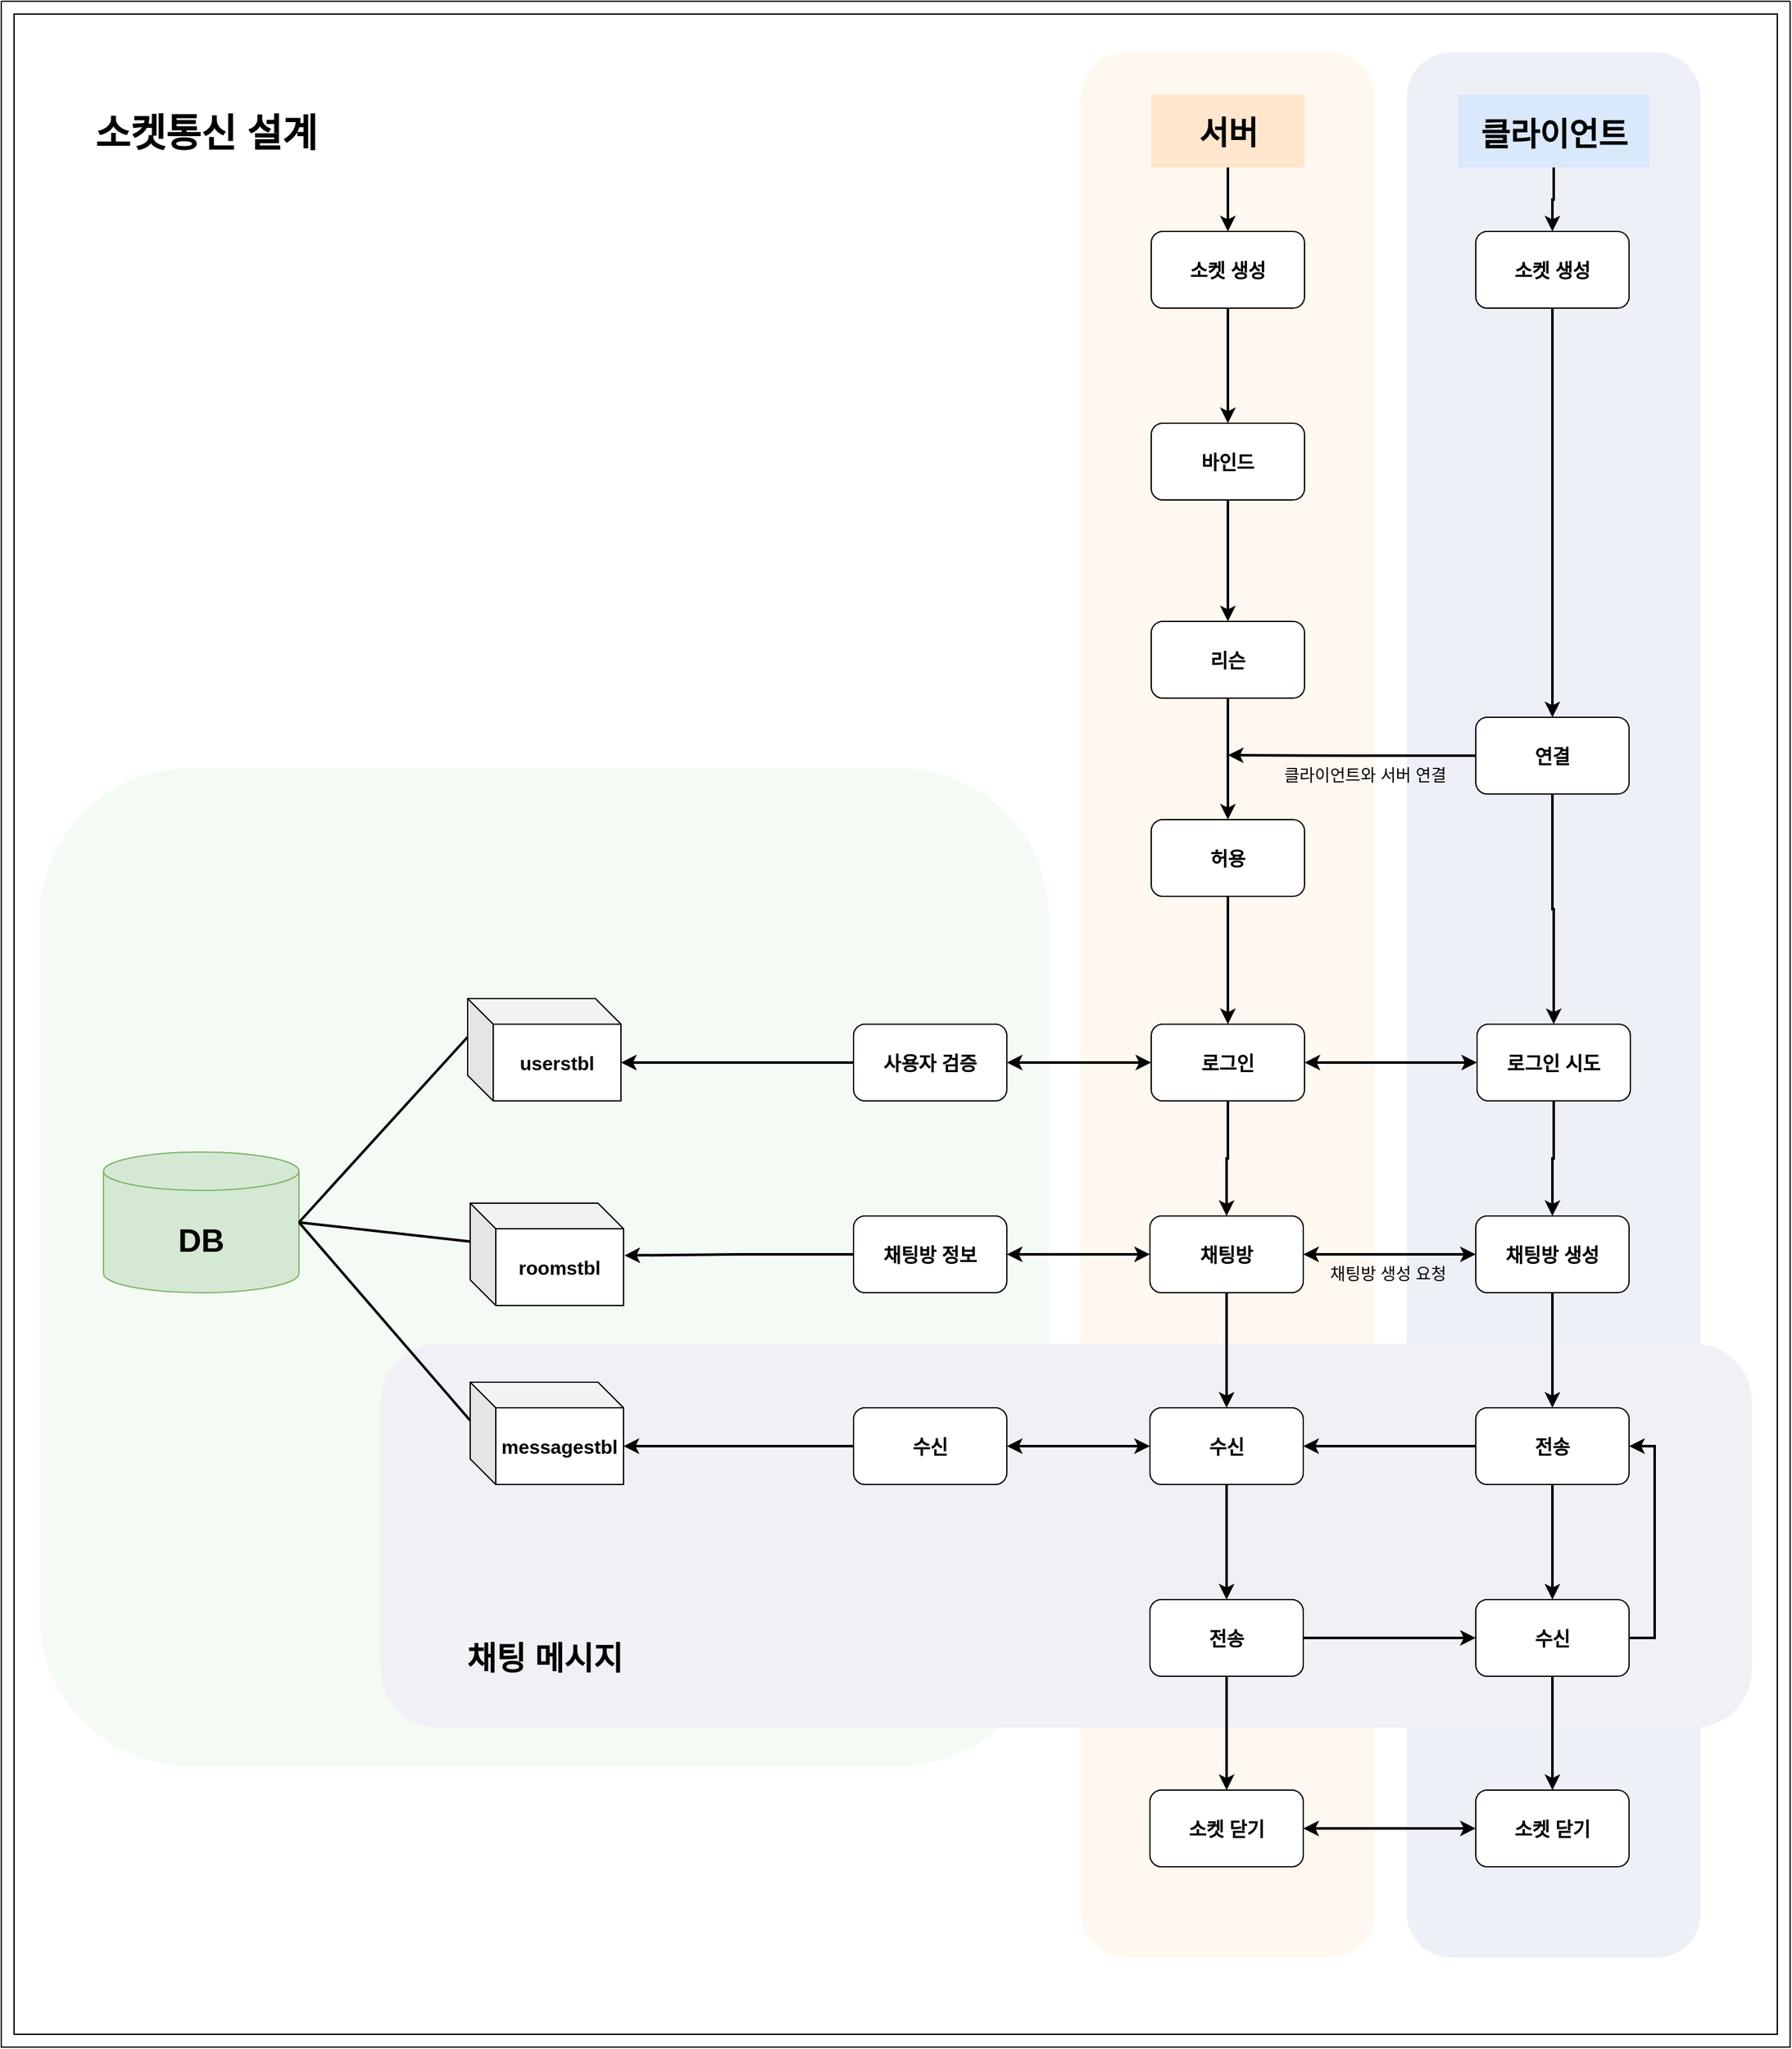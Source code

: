<mxfile version="24.7.10">
  <diagram name="페이지-1" id="bTiiNHjyBIzRynycfl4v">
    <mxGraphModel dx="2514" dy="868" grid="1" gridSize="10" guides="1" tooltips="1" connect="1" arrows="1" fold="1" page="1" pageScale="1" pageWidth="827" pageHeight="1169" math="0" shadow="0">
      <root>
        <mxCell id="0" />
        <mxCell id="1" parent="0" />
        <mxCell id="yUY2D14tYoqnfr_yBajZ-43" value="" style="swimlane;startSize=0;fontSize=25;" parent="1" vertex="1">
          <mxGeometry x="-827" width="1400" height="1600" as="geometry" />
        </mxCell>
        <mxCell id="s178CNuZc9Gh2SPo8cym-2" value="" style="rounded=0;whiteSpace=wrap;html=1;" vertex="1" parent="yUY2D14tYoqnfr_yBajZ-43">
          <mxGeometry x="10" y="10" width="1380" height="1580" as="geometry" />
        </mxCell>
        <mxCell id="s178CNuZc9Gh2SPo8cym-13" value="" style="rounded=1;whiteSpace=wrap;html=1;fillColor=#f4fbf4;strokeColor=none;" vertex="1" parent="yUY2D14tYoqnfr_yBajZ-43">
          <mxGeometry x="30" y="600" width="790" height="780" as="geometry" />
        </mxCell>
        <mxCell id="s178CNuZc9Gh2SPo8cym-11" value="" style="rounded=1;whiteSpace=wrap;html=1;fillColor=#fff8f0;strokeColor=none;" vertex="1" parent="yUY2D14tYoqnfr_yBajZ-43">
          <mxGeometry x="845" y="40" width="230" height="1490" as="geometry" />
        </mxCell>
        <mxCell id="s178CNuZc9Gh2SPo8cym-12" value="" style="rounded=1;whiteSpace=wrap;html=1;fillColor=#edf1f7;strokeColor=none;" vertex="1" parent="yUY2D14tYoqnfr_yBajZ-43">
          <mxGeometry x="1100" y="40" width="230" height="1490" as="geometry" />
        </mxCell>
        <mxCell id="s178CNuZc9Gh2SPo8cym-40" value="" style="rounded=1;whiteSpace=wrap;html=1;fillColor=#f3eff6;strokeColor=none;gradientColor=none;fontStyle=1" vertex="1" parent="yUY2D14tYoqnfr_yBajZ-43">
          <mxGeometry x="297" y="1050" width="1073" height="300" as="geometry" />
        </mxCell>
        <mxCell id="g9z6lTZiuhYvATAemZ8_-23" value="소켓 생성" style="rounded=1;whiteSpace=wrap;html=1;fontStyle=1;fontSize=15;strokeColor=default;" parent="yUY2D14tYoqnfr_yBajZ-43" vertex="1">
          <mxGeometry x="1154" y="180" width="120" height="60" as="geometry" />
        </mxCell>
        <mxCell id="g9z6lTZiuhYvATAemZ8_-5" value="리슨" style="rounded=1;whiteSpace=wrap;html=1;fontStyle=1;fontSize=15;strokeColor=default;" parent="yUY2D14tYoqnfr_yBajZ-43" vertex="1">
          <mxGeometry x="900" y="485" width="120" height="60" as="geometry" />
        </mxCell>
        <mxCell id="yUY2D14tYoqnfr_yBajZ-41" value="DB" style="shape=cylinder3;whiteSpace=wrap;html=1;boundedLbl=1;backgroundOutline=1;size=15;fillColor=#d5e8d4;strokeColor=#82b366;fontStyle=1;fontSize=25;" parent="yUY2D14tYoqnfr_yBajZ-43" vertex="1">
          <mxGeometry x="80" y="900" width="153" height="110" as="geometry" />
        </mxCell>
        <mxCell id="s178CNuZc9Gh2SPo8cym-3" value="" style="rounded=0;whiteSpace=wrap;html=1;fillColor=#ffe6cc;strokeColor=none;fontStyle=0" vertex="1" parent="yUY2D14tYoqnfr_yBajZ-43">
          <mxGeometry x="900" y="73" width="120" height="57" as="geometry" />
        </mxCell>
        <mxCell id="g9z6lTZiuhYvATAemZ8_-31" value="서버" style="text;html=1;align=center;verticalAlign=middle;resizable=0;points=[];autosize=1;strokeColor=none;fillColor=none;fontSize=25;fontStyle=1" parent="yUY2D14tYoqnfr_yBajZ-43" vertex="1">
          <mxGeometry x="925" y="81.5" width="70" height="40" as="geometry" />
        </mxCell>
        <mxCell id="s178CNuZc9Gh2SPo8cym-4" value="" style="rounded=0;whiteSpace=wrap;html=1;fillColor=#dae8fc;strokeColor=none;fontStyle=0" vertex="1" parent="yUY2D14tYoqnfr_yBajZ-43">
          <mxGeometry x="1140" y="73" width="150" height="57" as="geometry" />
        </mxCell>
        <mxCell id="g9z6lTZiuhYvATAemZ8_-32" value="클라이언트" style="text;html=1;align=center;verticalAlign=middle;resizable=0;points=[];autosize=1;strokeColor=none;fillColor=#dae8fc;fontSize=25;fontStyle=1" parent="yUY2D14tYoqnfr_yBajZ-43" vertex="1">
          <mxGeometry x="1140" y="83" width="150" height="40" as="geometry" />
        </mxCell>
        <mxCell id="yUY2D14tYoqnfr_yBajZ-24" value="채팅방 정보" style="rounded=1;whiteSpace=wrap;html=1;fontStyle=1;fontSize=15;strokeColor=default;" parent="yUY2D14tYoqnfr_yBajZ-43" vertex="1">
          <mxGeometry x="667" y="950" width="120" height="60" as="geometry" />
        </mxCell>
        <mxCell id="yUY2D14tYoqnfr_yBajZ-35" value="roomstbl" style="shape=cube;whiteSpace=wrap;html=1;boundedLbl=1;backgroundOutline=1;darkOpacity=0.05;darkOpacity2=0.1;fontStyle=1;fontSize=15;" parent="yUY2D14tYoqnfr_yBajZ-43" vertex="1">
          <mxGeometry x="367" y="940" width="120" height="80" as="geometry" />
        </mxCell>
        <mxCell id="g9z6lTZiuhYvATAemZ8_-8" value="연결" style="rounded=1;whiteSpace=wrap;html=1;fontStyle=1;fontSize=15;strokeColor=default;" parent="yUY2D14tYoqnfr_yBajZ-43" vertex="1">
          <mxGeometry x="1154" y="560" width="120" height="60" as="geometry" />
        </mxCell>
        <mxCell id="yUY2D14tYoqnfr_yBajZ-4" value="사용자 검증" style="rounded=1;whiteSpace=wrap;html=1;fontStyle=1;fontSize=15;strokeColor=default;" parent="yUY2D14tYoqnfr_yBajZ-43" vertex="1">
          <mxGeometry x="667" y="800" width="120" height="60" as="geometry" />
        </mxCell>
        <mxCell id="yUY2D14tYoqnfr_yBajZ-15" value="userstbl" style="shape=cube;whiteSpace=wrap;html=1;boundedLbl=1;backgroundOutline=1;darkOpacity=0.05;darkOpacity2=0.1;fontStyle=1;fontSize=15;" parent="yUY2D14tYoqnfr_yBajZ-43" vertex="1">
          <mxGeometry x="365" y="780" width="120" height="80" as="geometry" />
        </mxCell>
        <mxCell id="g9z6lTZiuhYvATAemZ8_-6" value="허용" style="rounded=1;whiteSpace=wrap;html=1;fontStyle=1;fontSize=15;strokeColor=default;" parent="yUY2D14tYoqnfr_yBajZ-43" vertex="1">
          <mxGeometry x="900" y="640" width="120" height="60" as="geometry" />
        </mxCell>
        <mxCell id="g9z6lTZiuhYvATAemZ8_-14" value="소켓 닫기" style="rounded=1;whiteSpace=wrap;html=1;fontStyle=1;fontSize=15;strokeColor=default;" parent="yUY2D14tYoqnfr_yBajZ-43" vertex="1">
          <mxGeometry x="1154" y="1399" width="120" height="60" as="geometry" />
        </mxCell>
        <mxCell id="yUY2D14tYoqnfr_yBajZ-18" value="채팅방 생성" style="rounded=1;whiteSpace=wrap;html=1;fontStyle=1;fontSize=15;strokeColor=default;" parent="yUY2D14tYoqnfr_yBajZ-43" vertex="1">
          <mxGeometry x="1154" y="950" width="120" height="60" as="geometry" />
        </mxCell>
        <mxCell id="g9z6lTZiuhYvATAemZ8_-15" value="소켓 닫기" style="rounded=1;whiteSpace=wrap;html=1;fontStyle=1;fontSize=15;strokeColor=default;" parent="yUY2D14tYoqnfr_yBajZ-43" vertex="1">
          <mxGeometry x="899" y="1399" width="120" height="60" as="geometry" />
        </mxCell>
        <mxCell id="yUY2D14tYoqnfr_yBajZ-19" value="채팅방" style="rounded=1;whiteSpace=wrap;html=1;fontStyle=1;fontSize=15;strokeColor=default;" parent="yUY2D14tYoqnfr_yBajZ-43" vertex="1">
          <mxGeometry x="899" y="950" width="120" height="60" as="geometry" />
        </mxCell>
        <mxCell id="s178CNuZc9Gh2SPo8cym-23" value="로그인" style="rounded=1;whiteSpace=wrap;html=1;fontStyle=1;fontSize=15;strokeColor=default;" vertex="1" parent="yUY2D14tYoqnfr_yBajZ-43">
          <mxGeometry x="900" y="800" width="120" height="60" as="geometry" />
        </mxCell>
        <mxCell id="s178CNuZc9Gh2SPo8cym-25" value="로그인 시도" style="rounded=1;whiteSpace=wrap;html=1;fontStyle=1;fontSize=15;strokeColor=default;" vertex="1" parent="yUY2D14tYoqnfr_yBajZ-43">
          <mxGeometry x="1155" y="800" width="120" height="60" as="geometry" />
        </mxCell>
        <mxCell id="g9z6lTZiuhYvATAemZ8_-34" value="수신" style="rounded=1;whiteSpace=wrap;html=1;fontStyle=1;fontSize=15;strokeColor=default;" parent="yUY2D14tYoqnfr_yBajZ-43" vertex="1">
          <mxGeometry x="667" y="1100" width="120" height="60" as="geometry" />
        </mxCell>
        <mxCell id="yUY2D14tYoqnfr_yBajZ-16" value="messagestbl" style="shape=cube;whiteSpace=wrap;html=1;boundedLbl=1;backgroundOutline=1;darkOpacity=0.05;darkOpacity2=0.1;fontStyle=1;fontSize=15;" parent="yUY2D14tYoqnfr_yBajZ-43" vertex="1">
          <mxGeometry x="367" y="1080" width="120" height="80" as="geometry" />
        </mxCell>
        <mxCell id="g9z6lTZiuhYvATAemZ8_-10" value="전송" style="rounded=1;whiteSpace=wrap;html=1;fontStyle=1;fontSize=15;strokeColor=default;" parent="yUY2D14tYoqnfr_yBajZ-43" vertex="1">
          <mxGeometry x="1154" y="1100" width="120" height="60" as="geometry" />
        </mxCell>
        <mxCell id="g9z6lTZiuhYvATAemZ8_-12" value="수신" style="rounded=1;whiteSpace=wrap;html=1;fontStyle=1;fontSize=15;strokeColor=default;" parent="yUY2D14tYoqnfr_yBajZ-43" vertex="1">
          <mxGeometry x="1154" y="1250" width="120" height="60" as="geometry" />
        </mxCell>
        <mxCell id="g9z6lTZiuhYvATAemZ8_-9" value="수신" style="rounded=1;whiteSpace=wrap;html=1;fontStyle=1;fontSize=15;strokeColor=default;" parent="yUY2D14tYoqnfr_yBajZ-43" vertex="1">
          <mxGeometry x="899" y="1100" width="120" height="60" as="geometry" />
        </mxCell>
        <mxCell id="g9z6lTZiuhYvATAemZ8_-11" value="전송" style="rounded=1;whiteSpace=wrap;html=1;fontStyle=1;fontSize=15;strokeColor=default;" parent="yUY2D14tYoqnfr_yBajZ-43" vertex="1">
          <mxGeometry x="899" y="1250" width="120" height="60" as="geometry" />
        </mxCell>
        <mxCell id="s178CNuZc9Gh2SPo8cym-41" value="채팅 메시지" style="text;html=1;align=center;verticalAlign=middle;whiteSpace=wrap;rounded=0;fontSize=25;fontStyle=1" vertex="1" parent="yUY2D14tYoqnfr_yBajZ-43">
          <mxGeometry x="333.5" y="1270" width="183" height="50" as="geometry" />
        </mxCell>
        <mxCell id="s178CNuZc9Gh2SPo8cym-42" value="클라이언트와 서버 연결" style="text;html=1;align=center;verticalAlign=middle;resizable=0;points=[];autosize=1;strokeColor=none;fillColor=none;fontSize=13;" vertex="1" parent="yUY2D14tYoqnfr_yBajZ-43">
          <mxGeometry x="987" y="590" width="160" height="30" as="geometry" />
        </mxCell>
        <mxCell id="g9z6lTZiuhYvATAemZ8_-25" style="edgeStyle=orthogonalEdgeStyle;rounded=0;orthogonalLoop=1;jettySize=auto;html=1;exitX=0.5;exitY=1;exitDx=0;exitDy=0;entryX=0.5;entryY=0;entryDx=0;entryDy=0;fontStyle=0;fontSize=15;strokeWidth=2;" parent="yUY2D14tYoqnfr_yBajZ-43" source="g9z6lTZiuhYvATAemZ8_-23" target="g9z6lTZiuhYvATAemZ8_-8" edge="1">
          <mxGeometry relative="1" as="geometry" />
        </mxCell>
        <mxCell id="s178CNuZc9Gh2SPo8cym-7" style="edgeStyle=orthogonalEdgeStyle;rounded=0;orthogonalLoop=1;jettySize=auto;html=1;exitX=0.5;exitY=1;exitDx=0;exitDy=0;entryX=0.5;entryY=0;entryDx=0;entryDy=0;fontStyle=0;strokeWidth=2;" edge="1" parent="yUY2D14tYoqnfr_yBajZ-43" source="s178CNuZc9Gh2SPo8cym-4" target="g9z6lTZiuhYvATAemZ8_-23">
          <mxGeometry relative="1" as="geometry" />
        </mxCell>
        <mxCell id="yUY2D14tYoqnfr_yBajZ-47" value="" style="endArrow=none;html=1;rounded=0;entryX=0;entryY=0;entryDx=0;entryDy=30;entryPerimeter=0;exitX=1;exitY=0.5;exitDx=0;exitDy=0;exitPerimeter=0;fontStyle=0;strokeWidth=2;" parent="yUY2D14tYoqnfr_yBajZ-43" source="yUY2D14tYoqnfr_yBajZ-41" target="yUY2D14tYoqnfr_yBajZ-15" edge="1">
          <mxGeometry width="50" height="50" relative="1" as="geometry">
            <mxPoint x="310" y="1085" as="sourcePoint" />
            <mxPoint x="360" y="1035" as="targetPoint" />
          </mxGeometry>
        </mxCell>
        <mxCell id="yUY2D14tYoqnfr_yBajZ-48" value="" style="endArrow=none;html=1;rounded=0;entryX=0;entryY=0;entryDx=0;entryDy=30;entryPerimeter=0;exitX=1;exitY=0.5;exitDx=0;exitDy=0;exitPerimeter=0;fontStyle=0;strokeWidth=2;" parent="yUY2D14tYoqnfr_yBajZ-43" source="yUY2D14tYoqnfr_yBajZ-41" target="yUY2D14tYoqnfr_yBajZ-16" edge="1">
          <mxGeometry width="50" height="50" relative="1" as="geometry">
            <mxPoint x="220.0" y="905" as="sourcePoint" />
            <mxPoint x="347" y="950" as="targetPoint" />
          </mxGeometry>
        </mxCell>
        <mxCell id="yUY2D14tYoqnfr_yBajZ-49" value="" style="endArrow=none;html=1;rounded=0;entryX=0;entryY=0;entryDx=0;entryDy=30;entryPerimeter=0;exitX=1;exitY=0.5;exitDx=0;exitDy=0;exitPerimeter=0;fontStyle=0;strokeWidth=2;" parent="yUY2D14tYoqnfr_yBajZ-43" source="yUY2D14tYoqnfr_yBajZ-41" target="yUY2D14tYoqnfr_yBajZ-35" edge="1">
          <mxGeometry width="50" height="50" relative="1" as="geometry">
            <mxPoint x="-10" y="1030" as="sourcePoint" />
            <mxPoint x="347" y="950" as="targetPoint" />
          </mxGeometry>
        </mxCell>
        <mxCell id="yUY2D14tYoqnfr_yBajZ-37" style="edgeStyle=orthogonalEdgeStyle;rounded=0;orthogonalLoop=1;jettySize=auto;html=1;exitX=0;exitY=0.5;exitDx=0;exitDy=0;entryX=1.006;entryY=0.511;entryDx=0;entryDy=0;entryPerimeter=0;fontStyle=0;fontSize=15;strokeWidth=2;" parent="yUY2D14tYoqnfr_yBajZ-43" source="yUY2D14tYoqnfr_yBajZ-24" target="yUY2D14tYoqnfr_yBajZ-35" edge="1">
          <mxGeometry relative="1" as="geometry" />
        </mxCell>
        <mxCell id="s178CNuZc9Gh2SPo8cym-22" style="edgeStyle=orthogonalEdgeStyle;rounded=0;orthogonalLoop=1;jettySize=auto;html=1;exitX=0;exitY=0.5;exitDx=0;exitDy=0;fontStyle=0;fontSize=15;strokeWidth=2;" edge="1" parent="yUY2D14tYoqnfr_yBajZ-43" source="g9z6lTZiuhYvATAemZ8_-8">
          <mxGeometry relative="1" as="geometry">
            <mxPoint x="960" y="589.647" as="targetPoint" />
          </mxGeometry>
        </mxCell>
        <mxCell id="s178CNuZc9Gh2SPo8cym-26" style="edgeStyle=orthogonalEdgeStyle;rounded=0;orthogonalLoop=1;jettySize=auto;html=1;exitX=0.5;exitY=1;exitDx=0;exitDy=0;entryX=0.5;entryY=0;entryDx=0;entryDy=0;fontStyle=0;fontSize=15;strokeWidth=2;" edge="1" parent="yUY2D14tYoqnfr_yBajZ-43" source="g9z6lTZiuhYvATAemZ8_-8" target="s178CNuZc9Gh2SPo8cym-25">
          <mxGeometry relative="1" as="geometry" />
        </mxCell>
        <mxCell id="yUY2D14tYoqnfr_yBajZ-36" style="edgeStyle=orthogonalEdgeStyle;rounded=0;orthogonalLoop=1;jettySize=auto;html=1;exitX=0;exitY=0.5;exitDx=0;exitDy=0;entryX=0;entryY=0;entryDx=120.0;entryDy=50;entryPerimeter=0;fontStyle=0;fontSize=15;strokeWidth=2;" parent="yUY2D14tYoqnfr_yBajZ-43" source="yUY2D14tYoqnfr_yBajZ-4" target="yUY2D14tYoqnfr_yBajZ-15" edge="1">
          <mxGeometry relative="1" as="geometry" />
        </mxCell>
        <mxCell id="s178CNuZc9Gh2SPo8cym-24" style="edgeStyle=orthogonalEdgeStyle;rounded=0;orthogonalLoop=1;jettySize=auto;html=1;exitX=0.5;exitY=1;exitDx=0;exitDy=0;entryX=0.5;entryY=0;entryDx=0;entryDy=0;fontStyle=0;fontSize=15;strokeWidth=2;" edge="1" parent="yUY2D14tYoqnfr_yBajZ-43" source="g9z6lTZiuhYvATAemZ8_-6" target="s178CNuZc9Gh2SPo8cym-23">
          <mxGeometry relative="1" as="geometry" />
        </mxCell>
        <mxCell id="g9z6lTZiuhYvATAemZ8_-43" style="edgeStyle=orthogonalEdgeStyle;rounded=0;orthogonalLoop=1;jettySize=auto;html=1;exitX=0.5;exitY=1;exitDx=0;exitDy=0;entryX=0.5;entryY=0;entryDx=0;entryDy=0;fontStyle=0;fontSize=15;strokeWidth=2;" parent="yUY2D14tYoqnfr_yBajZ-43" source="g9z6lTZiuhYvATAemZ8_-12" target="g9z6lTZiuhYvATAemZ8_-14" edge="1">
          <mxGeometry relative="1" as="geometry" />
        </mxCell>
        <mxCell id="yUY2D14tYoqnfr_yBajZ-34" style="edgeStyle=orthogonalEdgeStyle;rounded=0;orthogonalLoop=1;jettySize=auto;html=1;exitX=0.5;exitY=1;exitDx=0;exitDy=0;entryX=0.5;entryY=0;entryDx=0;entryDy=0;fontStyle=0;fontSize=15;strokeWidth=2;" parent="yUY2D14tYoqnfr_yBajZ-43" source="yUY2D14tYoqnfr_yBajZ-18" target="g9z6lTZiuhYvATAemZ8_-10" edge="1">
          <mxGeometry relative="1" as="geometry" />
        </mxCell>
        <mxCell id="s178CNuZc9Gh2SPo8cym-35" style="edgeStyle=orthogonalEdgeStyle;rounded=0;orthogonalLoop=1;jettySize=auto;html=1;exitX=0.5;exitY=1;exitDx=0;exitDy=0;entryX=0.5;entryY=0;entryDx=0;entryDy=0;fontStyle=0;fontSize=15;strokeWidth=2;" edge="1" parent="yUY2D14tYoqnfr_yBajZ-43" source="g9z6lTZiuhYvATAemZ8_-11" target="g9z6lTZiuhYvATAemZ8_-15">
          <mxGeometry relative="1" as="geometry">
            <mxPoint x="-20" y="1350" as="targetPoint" />
          </mxGeometry>
        </mxCell>
        <mxCell id="yUY2D14tYoqnfr_yBajZ-33" style="edgeStyle=orthogonalEdgeStyle;rounded=0;orthogonalLoop=1;jettySize=auto;html=1;exitX=0.5;exitY=1;exitDx=0;exitDy=0;entryX=0.5;entryY=0;entryDx=0;entryDy=0;fontStyle=0;fontSize=15;strokeWidth=2;" parent="yUY2D14tYoqnfr_yBajZ-43" source="yUY2D14tYoqnfr_yBajZ-19" target="g9z6lTZiuhYvATAemZ8_-9" edge="1">
          <mxGeometry relative="1" as="geometry" />
        </mxCell>
        <mxCell id="yUY2D14tYoqnfr_yBajZ-25" value="" style="endArrow=classic;startArrow=classic;html=1;rounded=0;entryX=0;entryY=0.5;entryDx=0;entryDy=0;exitX=1;exitY=0.5;exitDx=0;exitDy=0;fontStyle=0;fontSize=15;strokeWidth=2;" parent="yUY2D14tYoqnfr_yBajZ-43" source="yUY2D14tYoqnfr_yBajZ-19" target="yUY2D14tYoqnfr_yBajZ-18" edge="1">
          <mxGeometry width="50" height="50" relative="1" as="geometry">
            <mxPoint x="679" y="1170" as="sourcePoint" />
            <mxPoint x="729" y="1120" as="targetPoint" />
          </mxGeometry>
        </mxCell>
        <mxCell id="yUY2D14tYoqnfr_yBajZ-26" value="" style="endArrow=classic;startArrow=classic;html=1;rounded=0;entryX=0;entryY=0.5;entryDx=0;entryDy=0;exitX=1;exitY=0.5;exitDx=0;exitDy=0;fontStyle=0;fontSize=15;strokeWidth=2;" parent="yUY2D14tYoqnfr_yBajZ-43" source="yUY2D14tYoqnfr_yBajZ-24" target="yUY2D14tYoqnfr_yBajZ-19" edge="1">
          <mxGeometry width="50" height="50" relative="1" as="geometry">
            <mxPoint x="680" y="1040" as="sourcePoint" />
            <mxPoint x="730" y="990" as="targetPoint" />
          </mxGeometry>
        </mxCell>
        <mxCell id="s178CNuZc9Gh2SPo8cym-21" style="edgeStyle=orthogonalEdgeStyle;rounded=0;orthogonalLoop=1;jettySize=auto;html=1;exitX=0.5;exitY=1;exitDx=0;exitDy=0;entryX=0.5;entryY=0;entryDx=0;entryDy=0;fontStyle=0;fontSize=15;strokeWidth=2;" edge="1" parent="yUY2D14tYoqnfr_yBajZ-43" source="g9z6lTZiuhYvATAemZ8_-5" target="g9z6lTZiuhYvATAemZ8_-6">
          <mxGeometry relative="1" as="geometry" />
        </mxCell>
        <mxCell id="s178CNuZc9Gh2SPo8cym-31" style="edgeStyle=orthogonalEdgeStyle;rounded=0;orthogonalLoop=1;jettySize=auto;html=1;exitX=0.5;exitY=1;exitDx=0;exitDy=0;entryX=0.5;entryY=0;entryDx=0;entryDy=0;fontStyle=0;fontSize=15;strokeWidth=2;" edge="1" parent="yUY2D14tYoqnfr_yBajZ-43" source="s178CNuZc9Gh2SPo8cym-23" target="yUY2D14tYoqnfr_yBajZ-19">
          <mxGeometry relative="1" as="geometry" />
        </mxCell>
        <mxCell id="s178CNuZc9Gh2SPo8cym-32" style="edgeStyle=orthogonalEdgeStyle;rounded=0;orthogonalLoop=1;jettySize=auto;html=1;exitX=0.5;exitY=1;exitDx=0;exitDy=0;entryX=0.5;entryY=0;entryDx=0;entryDy=0;fontStyle=0;fontSize=15;strokeWidth=2;" edge="1" parent="yUY2D14tYoqnfr_yBajZ-43" source="s178CNuZc9Gh2SPo8cym-25" target="yUY2D14tYoqnfr_yBajZ-18">
          <mxGeometry relative="1" as="geometry" />
        </mxCell>
        <mxCell id="s178CNuZc9Gh2SPo8cym-29" value="" style="endArrow=classic;startArrow=classic;html=1;rounded=0;entryX=0;entryY=0.5;entryDx=0;entryDy=0;exitX=1;exitY=0.5;exitDx=0;exitDy=0;fontStyle=0;fontSize=15;strokeWidth=2;" edge="1" parent="yUY2D14tYoqnfr_yBajZ-43" source="s178CNuZc9Gh2SPo8cym-23" target="s178CNuZc9Gh2SPo8cym-25">
          <mxGeometry width="50" height="50" relative="1" as="geometry">
            <mxPoint x="760" y="940" as="sourcePoint" />
            <mxPoint x="810" y="890" as="targetPoint" />
          </mxGeometry>
        </mxCell>
        <mxCell id="s178CNuZc9Gh2SPo8cym-30" value="" style="endArrow=classic;startArrow=classic;html=1;rounded=0;entryX=0;entryY=0.5;entryDx=0;entryDy=0;exitX=1;exitY=0.5;exitDx=0;exitDy=0;fontStyle=0;fontSize=15;strokeWidth=2;" edge="1" parent="yUY2D14tYoqnfr_yBajZ-43" source="yUY2D14tYoqnfr_yBajZ-4" target="s178CNuZc9Gh2SPo8cym-23">
          <mxGeometry width="50" height="50" relative="1" as="geometry">
            <mxPoint x="760" y="940" as="sourcePoint" />
            <mxPoint x="810" y="890" as="targetPoint" />
          </mxGeometry>
        </mxCell>
        <mxCell id="s178CNuZc9Gh2SPo8cym-34" value="" style="endArrow=classic;startArrow=classic;html=1;rounded=0;entryX=0;entryY=0.5;entryDx=0;entryDy=0;exitX=1;exitY=0.5;exitDx=0;exitDy=0;fontStyle=0;fontSize=15;strokeWidth=2;" edge="1" parent="yUY2D14tYoqnfr_yBajZ-43" source="g9z6lTZiuhYvATAemZ8_-15" target="g9z6lTZiuhYvATAemZ8_-14">
          <mxGeometry width="50" height="50" relative="1" as="geometry">
            <mxPoint x="760" y="1540" as="sourcePoint" />
            <mxPoint x="810" y="1490" as="targetPoint" />
          </mxGeometry>
        </mxCell>
        <mxCell id="yUY2D14tYoqnfr_yBajZ-38" style="edgeStyle=orthogonalEdgeStyle;rounded=0;orthogonalLoop=1;jettySize=auto;html=1;exitX=0;exitY=0.5;exitDx=0;exitDy=0;entryX=0;entryY=0;entryDx=120.0;entryDy=50;entryPerimeter=0;fontStyle=0;fontSize=15;strokeWidth=2;" parent="yUY2D14tYoqnfr_yBajZ-43" source="g9z6lTZiuhYvATAemZ8_-34" target="yUY2D14tYoqnfr_yBajZ-16" edge="1">
          <mxGeometry relative="1" as="geometry" />
        </mxCell>
        <mxCell id="s178CNuZc9Gh2SPo8cym-37" style="edgeStyle=orthogonalEdgeStyle;rounded=0;orthogonalLoop=1;jettySize=auto;html=1;exitX=0.5;exitY=1;exitDx=0;exitDy=0;entryX=0.5;entryY=0;entryDx=0;entryDy=0;fontStyle=0;fontSize=15;strokeWidth=2;" edge="1" parent="yUY2D14tYoqnfr_yBajZ-43" source="g9z6lTZiuhYvATAemZ8_-10" target="g9z6lTZiuhYvATAemZ8_-12">
          <mxGeometry relative="1" as="geometry" />
        </mxCell>
        <mxCell id="s178CNuZc9Gh2SPo8cym-38" style="edgeStyle=orthogonalEdgeStyle;rounded=0;orthogonalLoop=1;jettySize=auto;html=1;exitX=1;exitY=0.5;exitDx=0;exitDy=0;entryX=1;entryY=0.5;entryDx=0;entryDy=0;fontStyle=0;fontSize=15;strokeWidth=2;" edge="1" parent="yUY2D14tYoqnfr_yBajZ-43" source="g9z6lTZiuhYvATAemZ8_-12" target="g9z6lTZiuhYvATAemZ8_-10">
          <mxGeometry relative="1" as="geometry" />
        </mxCell>
        <mxCell id="g9z6lTZiuhYvATAemZ8_-38" style="edgeStyle=orthogonalEdgeStyle;rounded=0;orthogonalLoop=1;jettySize=auto;html=1;exitX=0.5;exitY=1;exitDx=0;exitDy=0;entryX=0.5;entryY=0;entryDx=0;entryDy=0;fontStyle=0;fontSize=15;strokeWidth=2;" parent="yUY2D14tYoqnfr_yBajZ-43" source="g9z6lTZiuhYvATAemZ8_-9" target="g9z6lTZiuhYvATAemZ8_-11" edge="1">
          <mxGeometry relative="1" as="geometry" />
        </mxCell>
        <mxCell id="yUY2D14tYoqnfr_yBajZ-40" value="" style="endArrow=classic;startArrow=classic;html=1;rounded=0;entryX=0;entryY=0.5;entryDx=0;entryDy=0;exitX=1;exitY=0.5;exitDx=0;exitDy=0;fontStyle=0;fontSize=15;strokeWidth=2;" parent="yUY2D14tYoqnfr_yBajZ-43" source="g9z6lTZiuhYvATAemZ8_-34" target="g9z6lTZiuhYvATAemZ8_-9" edge="1">
          <mxGeometry width="50" height="50" relative="1" as="geometry">
            <mxPoint x="680" y="1040" as="sourcePoint" />
            <mxPoint x="730" y="990" as="targetPoint" />
          </mxGeometry>
        </mxCell>
        <mxCell id="g9z6lTZiuhYvATAemZ8_-29" style="edgeStyle=orthogonalEdgeStyle;rounded=0;orthogonalLoop=1;jettySize=auto;html=1;exitX=0;exitY=0.5;exitDx=0;exitDy=0;entryX=1;entryY=0.5;entryDx=0;entryDy=0;fontStyle=0;fontSize=15;strokeWidth=2;" parent="yUY2D14tYoqnfr_yBajZ-43" source="g9z6lTZiuhYvATAemZ8_-10" target="g9z6lTZiuhYvATAemZ8_-9" edge="1">
          <mxGeometry relative="1" as="geometry" />
        </mxCell>
        <mxCell id="g9z6lTZiuhYvATAemZ8_-41" style="edgeStyle=orthogonalEdgeStyle;rounded=0;orthogonalLoop=1;jettySize=auto;html=1;exitX=1;exitY=0.5;exitDx=0;exitDy=0;entryX=0;entryY=0.5;entryDx=0;entryDy=0;fontStyle=0;fontSize=15;strokeWidth=2;" parent="yUY2D14tYoqnfr_yBajZ-43" source="g9z6lTZiuhYvATAemZ8_-11" target="g9z6lTZiuhYvATAemZ8_-12" edge="1">
          <mxGeometry relative="1" as="geometry" />
        </mxCell>
        <mxCell id="s178CNuZc9Gh2SPo8cym-43" value="채팅방 생성 요청" style="text;html=1;align=center;verticalAlign=middle;resizable=0;points=[];autosize=1;strokeColor=none;fillColor=none;fontSize=13;" vertex="1" parent="yUY2D14tYoqnfr_yBajZ-43">
          <mxGeometry x="1025" y="980" width="120" height="30" as="geometry" />
        </mxCell>
        <mxCell id="s178CNuZc9Gh2SPo8cym-1" value="소켓통신 설계" style="text;html=1;align=center;verticalAlign=middle;resizable=0;points=[];autosize=1;strokeColor=none;fillColor=none;fontSize=30;fontStyle=1" vertex="1" parent="1">
          <mxGeometry x="-772" y="78" width="210" height="50" as="geometry" />
        </mxCell>
        <mxCell id="g9z6lTZiuhYvATAemZ8_-3" value="소켓 생성" style="rounded=1;whiteSpace=wrap;html=1;fontStyle=1;fontSize=15;strokeColor=default;" parent="1" vertex="1">
          <mxGeometry x="73" y="180" width="120" height="60" as="geometry" />
        </mxCell>
        <mxCell id="g9z6lTZiuhYvATAemZ8_-4" value="바인드" style="rounded=1;whiteSpace=wrap;html=1;fontStyle=1;fontSize=15;strokeColor=default;" parent="1" vertex="1">
          <mxGeometry x="73" y="330" width="120" height="60" as="geometry" />
        </mxCell>
        <mxCell id="g9z6lTZiuhYvATAemZ8_-17" style="edgeStyle=orthogonalEdgeStyle;rounded=0;orthogonalLoop=1;jettySize=auto;html=1;exitX=0.5;exitY=1;exitDx=0;exitDy=0;entryX=0.5;entryY=0;entryDx=0;entryDy=0;fontStyle=0;fontSize=15;strokeWidth=2;" parent="1" source="g9z6lTZiuhYvATAemZ8_-4" target="g9z6lTZiuhYvATAemZ8_-5" edge="1">
          <mxGeometry relative="1" as="geometry" />
        </mxCell>
        <mxCell id="g9z6lTZiuhYvATAemZ8_-22" value="" style="edgeStyle=orthogonalEdgeStyle;rounded=0;orthogonalLoop=1;jettySize=auto;html=1;exitX=0.5;exitY=1;exitDx=0;exitDy=0;entryX=0.5;entryY=0;entryDx=0;entryDy=0;fontStyle=0;fontSize=15;strokeWidth=2;" parent="1" source="g9z6lTZiuhYvATAemZ8_-3" target="g9z6lTZiuhYvATAemZ8_-4" edge="1">
          <mxGeometry relative="1" as="geometry">
            <mxPoint x="133" y="240" as="sourcePoint" />
            <mxPoint x="133" y="260" as="targetPoint" />
          </mxGeometry>
        </mxCell>
        <mxCell id="s178CNuZc9Gh2SPo8cym-6" style="edgeStyle=orthogonalEdgeStyle;rounded=0;orthogonalLoop=1;jettySize=auto;html=1;exitX=0.5;exitY=1;exitDx=0;exitDy=0;entryX=0.5;entryY=0;entryDx=0;entryDy=0;fontStyle=0;strokeWidth=2;" edge="1" parent="1" source="s178CNuZc9Gh2SPo8cym-3" target="g9z6lTZiuhYvATAemZ8_-3">
          <mxGeometry relative="1" as="geometry" />
        </mxCell>
      </root>
    </mxGraphModel>
  </diagram>
</mxfile>
